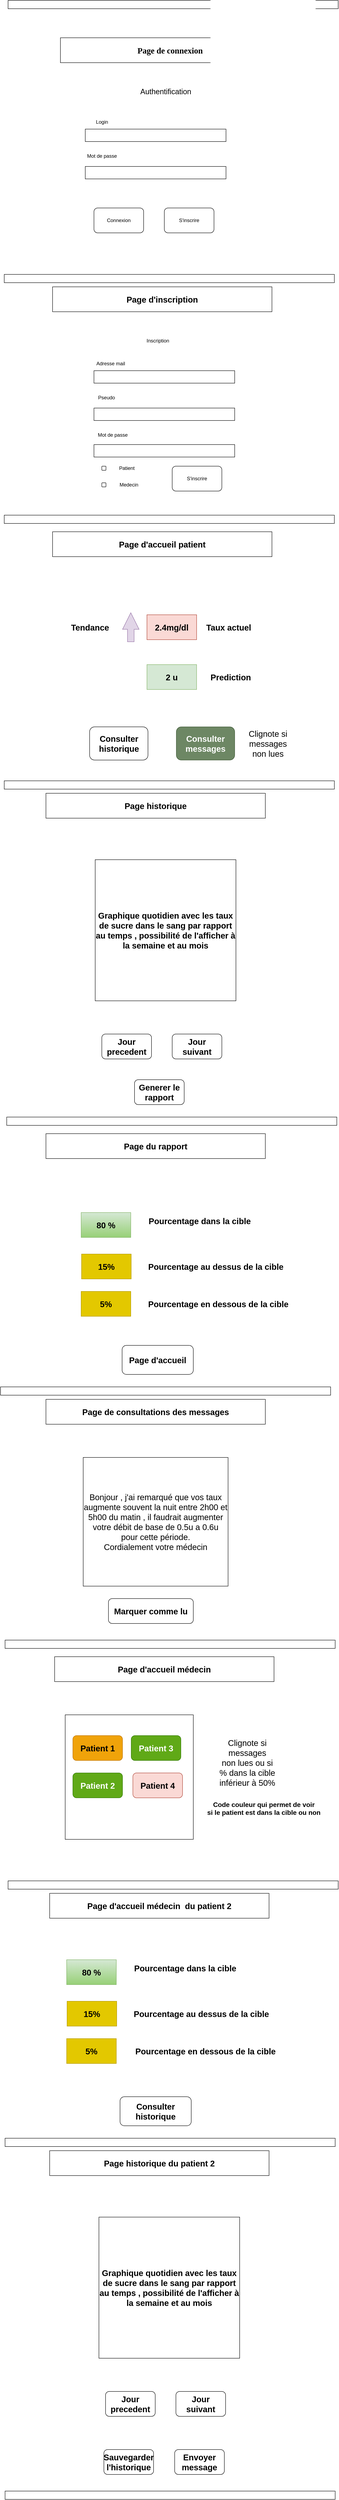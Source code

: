 <mxfile version="22.1.3" type="github">
  <diagram name="Page-1" id="kPUvN9GjsmARtYSSQU7i">
    <mxGraphModel dx="1434" dy="774" grid="1" gridSize="10" guides="1" tooltips="1" connect="1" arrows="1" fold="1" page="1" pageScale="1" pageWidth="827" pageHeight="8600" math="0" shadow="0">
      <root>
        <mxCell id="0" />
        <mxCell id="1" parent="0" />
        <mxCell id="C6v-fsJboWqxhK3RXxR4-1" value="&lt;font style=&quot;font-size: 20px;&quot; face=&quot;Times New Roman&quot;&gt;&lt;b&gt;Page de connexion &lt;br&gt;&lt;/b&gt;&lt;/font&gt;" style="rounded=0;whiteSpace=wrap;html=1;" parent="1" vertex="1">
          <mxGeometry x="149" y="250" width="530" height="60" as="geometry" />
        </mxCell>
        <mxCell id="C6v-fsJboWqxhK3RXxR4-2" value="&lt;font style=&quot;font-size: 18px;&quot;&gt;Authentification&lt;/font&gt;" style="text;html=1;align=center;verticalAlign=middle;resizable=0;points=[];autosize=1;strokeColor=none;fillColor=none;" parent="1" vertex="1">
          <mxGeometry x="328" y="360" width="150" height="40" as="geometry" />
        </mxCell>
        <mxCell id="C6v-fsJboWqxhK3RXxR4-4" value="Login" style="text;html=1;align=center;verticalAlign=middle;resizable=0;points=[];autosize=1;strokeColor=none;fillColor=none;" parent="1" vertex="1">
          <mxGeometry x="224" y="438" width="50" height="30" as="geometry" />
        </mxCell>
        <mxCell id="C6v-fsJboWqxhK3RXxR4-5" value="Mot de passe" style="text;html=1;align=center;verticalAlign=middle;resizable=0;points=[];autosize=1;strokeColor=none;fillColor=none;" parent="1" vertex="1">
          <mxGeometry x="199" y="520" width="100" height="30" as="geometry" />
        </mxCell>
        <mxCell id="C6v-fsJboWqxhK3RXxR4-6" value="" style="rounded=0;whiteSpace=wrap;html=1;" parent="1" vertex="1">
          <mxGeometry x="209" y="470" width="340" height="30" as="geometry" />
        </mxCell>
        <mxCell id="C6v-fsJboWqxhK3RXxR4-7" value="" style="rounded=0;whiteSpace=wrap;html=1;" parent="1" vertex="1">
          <mxGeometry x="209" y="560" width="340" height="30" as="geometry" />
        </mxCell>
        <mxCell id="C6v-fsJboWqxhK3RXxR4-8" value="Connexion" style="rounded=1;whiteSpace=wrap;html=1;" parent="1" vertex="1">
          <mxGeometry x="230" y="660" width="120" height="60" as="geometry" />
        </mxCell>
        <mxCell id="C6v-fsJboWqxhK3RXxR4-9" value="S&#39;inscrire" style="rounded=1;whiteSpace=wrap;html=1;" parent="1" vertex="1">
          <mxGeometry x="400" y="660" width="120" height="60" as="geometry" />
        </mxCell>
        <mxCell id="C6v-fsJboWqxhK3RXxR4-10" value="&lt;font style=&quot;font-size: 20px;&quot;&gt;&lt;b&gt;Page d&#39;inscription&lt;/b&gt;&lt;br&gt;&lt;/font&gt;" style="rounded=0;whiteSpace=wrap;html=1;" parent="1" vertex="1">
          <mxGeometry x="130" y="850" width="530" height="60" as="geometry" />
        </mxCell>
        <mxCell id="C6v-fsJboWqxhK3RXxR4-11" value="Inscription" style="text;html=1;align=center;verticalAlign=middle;resizable=0;points=[];autosize=1;strokeColor=none;fillColor=none;" parent="1" vertex="1">
          <mxGeometry x="344" y="965" width="80" height="30" as="geometry" />
        </mxCell>
        <mxCell id="C6v-fsJboWqxhK3RXxR4-12" value="Adresse mail" style="text;html=1;align=center;verticalAlign=middle;resizable=0;points=[];autosize=1;strokeColor=none;fillColor=none;" parent="1" vertex="1">
          <mxGeometry x="220" y="1020" width="100" height="30" as="geometry" />
        </mxCell>
        <mxCell id="C6v-fsJboWqxhK3RXxR4-13" value="Pseudo" style="text;html=1;align=center;verticalAlign=middle;resizable=0;points=[];autosize=1;strokeColor=none;fillColor=none;" parent="1" vertex="1">
          <mxGeometry x="225" y="1102" width="70" height="30" as="geometry" />
        </mxCell>
        <mxCell id="C6v-fsJboWqxhK3RXxR4-14" value="" style="rounded=0;whiteSpace=wrap;html=1;" parent="1" vertex="1">
          <mxGeometry x="230" y="1052" width="340" height="30" as="geometry" />
        </mxCell>
        <mxCell id="C6v-fsJboWqxhK3RXxR4-15" value="" style="rounded=0;whiteSpace=wrap;html=1;" parent="1" vertex="1">
          <mxGeometry x="230" y="1142" width="340" height="30" as="geometry" />
        </mxCell>
        <mxCell id="C6v-fsJboWqxhK3RXxR4-17" value="S&#39;inscrire" style="rounded=1;whiteSpace=wrap;html=1;" parent="1" vertex="1">
          <mxGeometry x="419" y="1282" width="120" height="60" as="geometry" />
        </mxCell>
        <mxCell id="C6v-fsJboWqxhK3RXxR4-18" value="Patient" style="text;html=1;align=center;verticalAlign=middle;resizable=0;points=[];autosize=1;strokeColor=none;fillColor=none;" parent="1" vertex="1">
          <mxGeometry x="279" y="1272" width="60" height="30" as="geometry" />
        </mxCell>
        <mxCell id="C6v-fsJboWqxhK3RXxR4-19" value="Medecin" style="text;html=1;align=center;verticalAlign=middle;resizable=0;points=[];autosize=1;strokeColor=none;fillColor=none;" parent="1" vertex="1">
          <mxGeometry x="279" y="1312" width="70" height="30" as="geometry" />
        </mxCell>
        <mxCell id="C6v-fsJboWqxhK3RXxR4-20" value="" style="rounded=1;whiteSpace=wrap;html=1;" parent="1" vertex="1">
          <mxGeometry x="249" y="1282" width="10" height="10" as="geometry" />
        </mxCell>
        <mxCell id="C6v-fsJboWqxhK3RXxR4-23" value="" style="rounded=1;whiteSpace=wrap;html=1;" parent="1" vertex="1">
          <mxGeometry x="249" y="1322" width="10" height="10" as="geometry" />
        </mxCell>
        <mxCell id="C6v-fsJboWqxhK3RXxR4-24" value="Mot de passe" style="text;html=1;align=center;verticalAlign=middle;resizable=0;points=[];autosize=1;strokeColor=none;fillColor=none;" parent="1" vertex="1">
          <mxGeometry x="225" y="1192" width="100" height="30" as="geometry" />
        </mxCell>
        <mxCell id="C6v-fsJboWqxhK3RXxR4-25" value="" style="rounded=0;whiteSpace=wrap;html=1;" parent="1" vertex="1">
          <mxGeometry x="230" y="1230" width="340" height="30" as="geometry" />
        </mxCell>
        <mxCell id="C6v-fsJboWqxhK3RXxR4-26" value="&lt;font style=&quot;font-size: 20px;&quot;&gt;&lt;b&gt;Page d&#39;accueil patient &lt;/b&gt;&lt;br&gt;&lt;/font&gt;" style="rounded=0;whiteSpace=wrap;html=1;" parent="1" vertex="1">
          <mxGeometry x="130" y="1440" width="530" height="60" as="geometry" />
        </mxCell>
        <mxCell id="C6v-fsJboWqxhK3RXxR4-28" value="&lt;font size=&quot;1&quot;&gt;&lt;b style=&quot;font-size: 20px;&quot;&gt;2.4mg/dl&lt;/b&gt;&lt;/font&gt;" style="whiteSpace=wrap;html=1;fillColor=#fad9d5;strokeColor=#ae4132;" parent="1" vertex="1">
          <mxGeometry x="358" y="1640" width="120" height="60" as="geometry" />
        </mxCell>
        <mxCell id="C6v-fsJboWqxhK3RXxR4-29" value="&lt;div style=&quot;font-size: 13px;&quot;&gt;&lt;font style=&quot;font-size: 20px;&quot;&gt;&lt;b&gt;Taux actuel&lt;/b&gt;&lt;/font&gt;&lt;/div&gt;" style="text;html=1;align=center;verticalAlign=middle;resizable=0;points=[];autosize=1;strokeColor=none;fillColor=none;" parent="1" vertex="1">
          <mxGeometry x="490" y="1650" width="130" height="40" as="geometry" />
        </mxCell>
        <mxCell id="C6v-fsJboWqxhK3RXxR4-33" value="" style="html=1;shadow=0;dashed=0;align=center;verticalAlign=middle;shape=mxgraph.arrows2.arrow;dy=0.6;dx=40;direction=north;notch=0;fillColor=#e1d5e7;strokeColor=#9673a6;" parent="1" vertex="1">
          <mxGeometry x="299" y="1635" width="40" height="70" as="geometry" />
        </mxCell>
        <mxCell id="C6v-fsJboWqxhK3RXxR4-37" value="&lt;font style=&quot;font-size: 20px;&quot;&gt;&lt;b&gt;Tendance&lt;/b&gt;&lt;/font&gt;" style="text;html=1;align=center;verticalAlign=middle;resizable=0;points=[];autosize=1;strokeColor=none;fillColor=none;" parent="1" vertex="1">
          <mxGeometry x="160" y="1650" width="120" height="40" as="geometry" />
        </mxCell>
        <mxCell id="C6v-fsJboWqxhK3RXxR4-38" value="&lt;font style=&quot;font-size: 20px;&quot;&gt;&lt;b&gt;2 u&lt;br&gt;&lt;/b&gt;&lt;/font&gt;" style="whiteSpace=wrap;html=1;fillColor=#d5e8d4;strokeColor=#82b366;" parent="1" vertex="1">
          <mxGeometry x="358" y="1760" width="120" height="60" as="geometry" />
        </mxCell>
        <mxCell id="C6v-fsJboWqxhK3RXxR4-39" value="&lt;font style=&quot;font-size: 20px;&quot;&gt;&lt;b&gt;Prediction &lt;br&gt;&lt;/b&gt;&lt;/font&gt;" style="text;html=1;align=center;verticalAlign=middle;resizable=0;points=[];autosize=1;strokeColor=none;fillColor=none;" parent="1" vertex="1">
          <mxGeometry x="500" y="1770" width="120" height="40" as="geometry" />
        </mxCell>
        <mxCell id="C6v-fsJboWqxhK3RXxR4-40" value="&lt;font style=&quot;font-size: 20px;&quot;&gt;&lt;b&gt;Consulter historique&lt;/b&gt;&lt;/font&gt;" style="rounded=1;whiteSpace=wrap;html=1;" parent="1" vertex="1">
          <mxGeometry x="219.5" y="1910" width="141" height="80" as="geometry" />
        </mxCell>
        <mxCell id="C6v-fsJboWqxhK3RXxR4-41" value="&lt;font style=&quot;font-size: 20px;&quot;&gt;&lt;b&gt;Page historique&lt;br&gt;&lt;/b&gt;&lt;/font&gt;" style="rounded=0;whiteSpace=wrap;html=1;" parent="1" vertex="1">
          <mxGeometry x="114" y="2070" width="530" height="60" as="geometry" />
        </mxCell>
        <mxCell id="C6v-fsJboWqxhK3RXxR4-42" value="&lt;font style=&quot;font-size: 20px;&quot;&gt;&lt;b&gt;Graphique quotidien avec les taux de sucre dans le sang par rapport au temps , possibilité de l&#39;afficher à la semaine et au mois&lt;br&gt;&lt;/b&gt;&lt;/font&gt;" style="whiteSpace=wrap;html=1;aspect=fixed;" parent="1" vertex="1">
          <mxGeometry x="233" y="2230" width="340" height="340" as="geometry" />
        </mxCell>
        <mxCell id="C6v-fsJboWqxhK3RXxR4-43" value="&lt;font style=&quot;font-size: 20px;&quot;&gt;&lt;b&gt;Jour precedent&lt;/b&gt;&lt;/font&gt;" style="rounded=1;whiteSpace=wrap;html=1;" parent="1" vertex="1">
          <mxGeometry x="249" y="2650" width="120" height="60" as="geometry" />
        </mxCell>
        <mxCell id="C6v-fsJboWqxhK3RXxR4-44" value="&lt;font style=&quot;font-size: 20px;&quot;&gt;&lt;b&gt;Jour suivant &lt;/b&gt;&lt;/font&gt;" style="rounded=1;whiteSpace=wrap;html=1;" parent="1" vertex="1">
          <mxGeometry x="419" y="2650" width="120" height="60" as="geometry" />
        </mxCell>
        <mxCell id="C6v-fsJboWqxhK3RXxR4-46" value="&lt;font style=&quot;font-size: 20px;&quot;&gt;&lt;b&gt;Generer le rapport &lt;/b&gt;&lt;/font&gt;" style="rounded=1;whiteSpace=wrap;html=1;" parent="1" vertex="1">
          <mxGeometry x="328" y="2760" width="120" height="60" as="geometry" />
        </mxCell>
        <mxCell id="C6v-fsJboWqxhK3RXxR4-48" value="&lt;font style=&quot;font-size: 20px;&quot;&gt;&lt;b&gt;Page du rapport&lt;br&gt;&lt;/b&gt;&lt;/font&gt;" style="rounded=0;whiteSpace=wrap;html=1;" parent="1" vertex="1">
          <mxGeometry x="114" y="2890" width="530" height="60" as="geometry" />
        </mxCell>
        <mxCell id="C6v-fsJboWqxhK3RXxR4-49" value="&lt;font style=&quot;font-size: 20px;&quot;&gt;&lt;b&gt;80 % &lt;/b&gt;&lt;/font&gt;" style="rounded=0;whiteSpace=wrap;html=1;fillColor=#d5e8d4;strokeColor=#82b366;gradientColor=#97d077;" parent="1" vertex="1">
          <mxGeometry x="199" y="3080" width="120" height="60" as="geometry" />
        </mxCell>
        <mxCell id="C6v-fsJboWqxhK3RXxR4-50" value="&lt;font style=&quot;font-size: 20px;&quot;&gt;&lt;b&gt;Pourcentage dans la cible&lt;/b&gt;&lt;/font&gt;" style="text;html=1;align=center;verticalAlign=middle;resizable=0;points=[];autosize=1;strokeColor=none;fillColor=none;" parent="1" vertex="1">
          <mxGeometry x="350" y="3080" width="270" height="40" as="geometry" />
        </mxCell>
        <mxCell id="C6v-fsJboWqxhK3RXxR4-51" value="&lt;font style=&quot;font-size: 20px;&quot;&gt;&lt;b&gt;5% &lt;/b&gt;&lt;/font&gt;" style="rounded=0;whiteSpace=wrap;html=1;fillColor=#e3c800;fontColor=#000000;strokeColor=#B09500;" parent="1" vertex="1">
          <mxGeometry x="199" y="3270" width="120" height="60" as="geometry" />
        </mxCell>
        <mxCell id="C6v-fsJboWqxhK3RXxR4-52" value="&lt;font style=&quot;font-size: 20px;&quot;&gt;&lt;b&gt;15% &lt;/b&gt;&lt;/font&gt;" style="rounded=0;whiteSpace=wrap;html=1;fillColor=#e3c800;fontColor=#000000;strokeColor=#B09500;" parent="1" vertex="1">
          <mxGeometry x="200" y="3180" width="120" height="60" as="geometry" />
        </mxCell>
        <mxCell id="C6v-fsJboWqxhK3RXxR4-53" value="&lt;font style=&quot;font-size: 20px;&quot;&gt;&lt;b&gt;Pourcentage au dessus de la cible &lt;br&gt;&lt;/b&gt;&lt;/font&gt;" style="text;html=1;align=center;verticalAlign=middle;resizable=0;points=[];autosize=1;strokeColor=none;fillColor=none;" parent="1" vertex="1">
          <mxGeometry x="349" y="3190" width="350" height="40" as="geometry" />
        </mxCell>
        <mxCell id="C6v-fsJboWqxhK3RXxR4-54" value="&lt;font style=&quot;font-size: 20px;&quot;&gt;&lt;b&gt;Pourcentage en dessous de la cible&lt;/b&gt;&lt;/font&gt;" style="text;html=1;align=center;verticalAlign=middle;resizable=0;points=[];autosize=1;strokeColor=none;fillColor=none;" parent="1" vertex="1">
          <mxGeometry x="350" y="3280" width="360" height="40" as="geometry" />
        </mxCell>
        <mxCell id="C6v-fsJboWqxhK3RXxR4-56" value="&lt;font style=&quot;font-size: 20px;&quot;&gt;&lt;b&gt;Page d&#39;accueil&lt;/b&gt;&lt;/font&gt;" style="rounded=1;whiteSpace=wrap;html=1;" parent="1" vertex="1">
          <mxGeometry x="298" y="3400" width="172" height="70" as="geometry" />
        </mxCell>
        <mxCell id="C6v-fsJboWqxhK3RXxR4-57" value="&lt;font style=&quot;font-size: 20px;&quot;&gt;&lt;b&gt;Consulter messages&lt;br&gt;&lt;/b&gt;&lt;/font&gt;" style="rounded=1;whiteSpace=wrap;html=1;fillColor=#6d8764;fontColor=#ffffff;strokeColor=#3A5431;" parent="1" vertex="1">
          <mxGeometry x="429" y="1910" width="141" height="80" as="geometry" />
        </mxCell>
        <mxCell id="C6v-fsJboWqxhK3RXxR4-58" value="&lt;font style=&quot;font-size: 20px;&quot;&gt;Clignote si &lt;br&gt;messages &lt;br&gt;non lues&lt;/font&gt;" style="text;html=1;align=center;verticalAlign=middle;resizable=0;points=[];autosize=1;strokeColor=none;fillColor=none;" parent="1" vertex="1">
          <mxGeometry x="590" y="1905" width="120" height="90" as="geometry" />
        </mxCell>
        <mxCell id="C6v-fsJboWqxhK3RXxR4-59" value="&lt;font style=&quot;font-size: 20px;&quot;&gt;&lt;b&gt;Page de consultations des messages&lt;br&gt;&lt;/b&gt;&lt;/font&gt;" style="rounded=0;whiteSpace=wrap;html=1;" parent="1" vertex="1">
          <mxGeometry x="114" y="3530" width="530" height="60" as="geometry" />
        </mxCell>
        <mxCell id="C6v-fsJboWqxhK3RXxR4-60" value="&lt;font style=&quot;font-size: 20px;&quot;&gt;Bonjour , j&#39;ai remarqué que vos taux augmente souvent la nuit entre 2h00 et 5h00 du matin , il faudrait augmenter votre débit de base de 0.5u a 0.6u pour cette période. &lt;br&gt;Cordialement votre médecin &lt;/font&gt;" style="rounded=0;whiteSpace=wrap;html=1;" parent="1" vertex="1">
          <mxGeometry x="204" y="3670" width="350" height="310" as="geometry" />
        </mxCell>
        <mxCell id="C6v-fsJboWqxhK3RXxR4-65" style="edgeStyle=orthogonalEdgeStyle;rounded=0;orthogonalLoop=1;jettySize=auto;html=1;exitX=0.5;exitY=1;exitDx=0;exitDy=0;" parent="1" edge="1">
          <mxGeometry relative="1" as="geometry">
            <mxPoint x="374" y="3950" as="sourcePoint" />
            <mxPoint x="374" y="3950" as="targetPoint" />
          </mxGeometry>
        </mxCell>
        <mxCell id="C6v-fsJboWqxhK3RXxR4-66" value="&lt;font style=&quot;font-size: 20px;&quot;&gt;&lt;b&gt;Marquer comme lu &lt;/b&gt;&lt;/font&gt;" style="rounded=1;whiteSpace=wrap;html=1;" parent="1" vertex="1">
          <mxGeometry x="265" y="4010" width="205" height="60" as="geometry" />
        </mxCell>
        <mxCell id="C6v-fsJboWqxhK3RXxR4-68" value="&lt;font style=&quot;font-size: 20px;&quot;&gt;&lt;b&gt;Page d&#39;accueil médecin &lt;/b&gt;&lt;br&gt;&lt;/font&gt;" style="rounded=0;whiteSpace=wrap;html=1;" parent="1" vertex="1">
          <mxGeometry x="135" y="4150" width="530" height="60" as="geometry" />
        </mxCell>
        <mxCell id="C6v-fsJboWqxhK3RXxR4-69" value="" style="rounded=0;whiteSpace=wrap;html=1;" parent="1" vertex="1">
          <mxGeometry x="160.5" y="4290" width="309.5" height="300" as="geometry" />
        </mxCell>
        <mxCell id="C6v-fsJboWqxhK3RXxR4-70" value="&lt;font style=&quot;font-size: 20px;&quot;&gt;&lt;b&gt;Patient 1&lt;/b&gt;&lt;/font&gt;" style="rounded=1;whiteSpace=wrap;html=1;fillColor=#f0a30a;fontColor=#000000;strokeColor=#BD7000;" parent="1" vertex="1">
          <mxGeometry x="179" y="4340" width="120" height="60" as="geometry" />
        </mxCell>
        <mxCell id="C6v-fsJboWqxhK3RXxR4-71" value="&lt;font style=&quot;font-size: 20px;&quot;&gt;&lt;b&gt;Patient 2&lt;br&gt;&lt;/b&gt;&lt;/font&gt;" style="rounded=1;whiteSpace=wrap;html=1;fillColor=#60a917;fontColor=#ffffff;strokeColor=#2D7600;" parent="1" vertex="1">
          <mxGeometry x="179" y="4430" width="120" height="60" as="geometry" />
        </mxCell>
        <mxCell id="C6v-fsJboWqxhK3RXxR4-72" value="&lt;b&gt;&lt;font style=&quot;font-size: 20px;&quot;&gt;Patient 3&lt;br&gt;&lt;/font&gt;&lt;/b&gt;" style="rounded=1;whiteSpace=wrap;html=1;fillColor=#60a917;fontColor=#ffffff;strokeColor=#2D7600;" parent="1" vertex="1">
          <mxGeometry x="320" y="4340" width="120" height="60" as="geometry" />
        </mxCell>
        <mxCell id="C6v-fsJboWqxhK3RXxR4-73" value="&lt;font style=&quot;font-size: 20px;&quot;&gt;&lt;b&gt;Patient 4&lt;/b&gt;&lt;/font&gt;" style="rounded=1;whiteSpace=wrap;html=1;fillColor=#fad9d5;strokeColor=#ae4132;" parent="1" vertex="1">
          <mxGeometry x="324" y="4430" width="120" height="60" as="geometry" />
        </mxCell>
        <mxCell id="C6v-fsJboWqxhK3RXxR4-74" value="&lt;font style=&quot;font-size: 20px;&quot;&gt;Clignote si &lt;br&gt;messages &lt;br&gt;non lues ou si&lt;br&gt; % dans la cible &lt;br&gt;inférieur à 50%&lt;br&gt;&lt;/font&gt;" style="text;html=1;align=center;verticalAlign=middle;resizable=0;points=[];autosize=1;strokeColor=none;fillColor=none;" parent="1" vertex="1">
          <mxGeometry x="520" y="4340" width="160" height="130" as="geometry" />
        </mxCell>
        <mxCell id="C6v-fsJboWqxhK3RXxR4-75" value="&lt;b&gt;&lt;font style=&quot;font-size: 16px;&quot;&gt;Code couleur qui permet de voir &lt;br&gt;&lt;/font&gt;&lt;/b&gt;&lt;div style=&quot;font-size: 16px;&quot;&gt;&lt;b&gt;&lt;font style=&quot;font-size: 16px;&quot;&gt;si le patient est dans la cible ou non&lt;/font&gt;&lt;/b&gt;&lt;/div&gt;&lt;div style=&quot;font-size: 16px;&quot;&gt;&lt;b&gt;&lt;font style=&quot;font-size: 16px;&quot;&gt;&lt;br&gt;&lt;/font&gt;&lt;/b&gt;&lt;/div&gt;" style="text;html=1;align=center;verticalAlign=middle;resizable=0;points=[];autosize=1;strokeColor=none;fillColor=none;" parent="1" vertex="1">
          <mxGeometry x="490" y="4490" width="300" height="70" as="geometry" />
        </mxCell>
        <mxCell id="C6v-fsJboWqxhK3RXxR4-76" value="&lt;font style=&quot;font-size: 20px;&quot;&gt;&lt;b&gt;Page d&#39;accueil médecin&amp;nbsp; du patient 2&lt;/b&gt;&lt;br&gt;&lt;/font&gt;" style="rounded=0;whiteSpace=wrap;html=1;" parent="1" vertex="1">
          <mxGeometry x="123" y="4720" width="530" height="60" as="geometry" />
        </mxCell>
        <mxCell id="C6v-fsJboWqxhK3RXxR4-77" value="&lt;font style=&quot;font-size: 20px;&quot;&gt;&lt;b&gt;80 % &lt;/b&gt;&lt;/font&gt;" style="rounded=0;whiteSpace=wrap;html=1;fillColor=#d5e8d4;strokeColor=#82b366;gradientColor=#97d077;" parent="1" vertex="1">
          <mxGeometry x="164" y="4880" width="120" height="60" as="geometry" />
        </mxCell>
        <mxCell id="C6v-fsJboWqxhK3RXxR4-78" value="&lt;font style=&quot;font-size: 20px;&quot;&gt;&lt;b&gt;Pourcentage dans la cible&lt;/b&gt;&lt;/font&gt;" style="text;html=1;align=center;verticalAlign=middle;resizable=0;points=[];autosize=1;strokeColor=none;fillColor=none;" parent="1" vertex="1">
          <mxGeometry x="315" y="4880" width="270" height="40" as="geometry" />
        </mxCell>
        <mxCell id="C6v-fsJboWqxhK3RXxR4-79" value="&lt;font style=&quot;font-size: 20px;&quot;&gt;&lt;b&gt;5% &lt;/b&gt;&lt;/font&gt;" style="rounded=0;whiteSpace=wrap;html=1;fillColor=#e3c800;fontColor=#000000;strokeColor=#B09500;" parent="1" vertex="1">
          <mxGeometry x="164" y="5070" width="120" height="60" as="geometry" />
        </mxCell>
        <mxCell id="C6v-fsJboWqxhK3RXxR4-80" value="&lt;font style=&quot;font-size: 20px;&quot;&gt;&lt;b&gt;15% &lt;/b&gt;&lt;/font&gt;" style="rounded=0;whiteSpace=wrap;html=1;fillColor=#e3c800;fontColor=#000000;strokeColor=#B09500;" parent="1" vertex="1">
          <mxGeometry x="165" y="4980" width="120" height="60" as="geometry" />
        </mxCell>
        <mxCell id="C6v-fsJboWqxhK3RXxR4-81" value="&lt;font style=&quot;font-size: 20px;&quot;&gt;&lt;b&gt;Pourcentage au dessus de la cible &lt;br&gt;&lt;/b&gt;&lt;/font&gt;" style="text;html=1;align=center;verticalAlign=middle;resizable=0;points=[];autosize=1;strokeColor=none;fillColor=none;" parent="1" vertex="1">
          <mxGeometry x="314" y="4990" width="350" height="40" as="geometry" />
        </mxCell>
        <mxCell id="C6v-fsJboWqxhK3RXxR4-82" value="&lt;font style=&quot;font-size: 20px;&quot;&gt;&lt;b&gt;Consulter historique&lt;br&gt;&lt;/b&gt;&lt;/font&gt;" style="rounded=1;whiteSpace=wrap;html=1;" parent="1" vertex="1">
          <mxGeometry x="293" y="5210" width="172" height="70" as="geometry" />
        </mxCell>
        <mxCell id="C6v-fsJboWqxhK3RXxR4-83" value="&lt;font style=&quot;font-size: 20px;&quot;&gt;&lt;b&gt;Pourcentage en dessous de la cible&lt;/b&gt;&lt;/font&gt;" style="text;html=1;align=center;verticalAlign=middle;resizable=0;points=[];autosize=1;strokeColor=none;fillColor=none;" parent="1" vertex="1">
          <mxGeometry x="319" y="5080" width="360" height="40" as="geometry" />
        </mxCell>
        <mxCell id="C6v-fsJboWqxhK3RXxR4-84" value="&lt;font style=&quot;font-size: 20px;&quot;&gt;&lt;b&gt;Page historique du patient 2 &lt;br&gt;&lt;/b&gt;&lt;/font&gt;" style="rounded=0;whiteSpace=wrap;html=1;" parent="1" vertex="1">
          <mxGeometry x="123" y="5340" width="530" height="60" as="geometry" />
        </mxCell>
        <mxCell id="C6v-fsJboWqxhK3RXxR4-85" value="&lt;font style=&quot;font-size: 20px;&quot;&gt;&lt;b&gt;Graphique quotidien avec les taux de sucre dans le sang par rapport au temps , possibilité de l&#39;afficher à la semaine et au mois&lt;br&gt;&lt;/b&gt;&lt;/font&gt;" style="whiteSpace=wrap;html=1;aspect=fixed;" parent="1" vertex="1">
          <mxGeometry x="242" y="5500" width="340" height="340" as="geometry" />
        </mxCell>
        <mxCell id="C6v-fsJboWqxhK3RXxR4-86" value="&lt;font style=&quot;font-size: 20px;&quot;&gt;&lt;b&gt;Jour precedent&lt;/b&gt;&lt;/font&gt;" style="rounded=1;whiteSpace=wrap;html=1;" parent="1" vertex="1">
          <mxGeometry x="258" y="5920" width="120" height="60" as="geometry" />
        </mxCell>
        <mxCell id="C6v-fsJboWqxhK3RXxR4-87" value="&lt;font style=&quot;font-size: 20px;&quot;&gt;&lt;b&gt;Jour suivant &lt;/b&gt;&lt;/font&gt;" style="rounded=1;whiteSpace=wrap;html=1;" parent="1" vertex="1">
          <mxGeometry x="428" y="5920" width="120" height="60" as="geometry" />
        </mxCell>
        <mxCell id="C6v-fsJboWqxhK3RXxR4-88" value="&lt;font style=&quot;font-size: 20px;&quot;&gt;&lt;b&gt;Sauvegarder l&#39;historique&lt;br&gt;&lt;/b&gt;&lt;/font&gt;" style="rounded=1;whiteSpace=wrap;html=1;" parent="1" vertex="1">
          <mxGeometry x="254" y="6060" width="120" height="60" as="geometry" />
        </mxCell>
        <mxCell id="C6v-fsJboWqxhK3RXxR4-90" value="&lt;font style=&quot;font-size: 20px;&quot;&gt;&lt;b&gt;Envoyer message&lt;br&gt;&lt;/b&gt;&lt;/font&gt;" style="rounded=1;whiteSpace=wrap;html=1;" parent="1" vertex="1">
          <mxGeometry x="425" y="6060" width="120" height="60" as="geometry" />
        </mxCell>
        <mxCell id="RN7fMvFxSQvm4MaPCskb-4" value="" style="rounded=0;whiteSpace=wrap;html=1;" vertex="1" parent="1">
          <mxGeometry x="22.5" y="160" width="797.5" height="20" as="geometry" />
        </mxCell>
        <mxCell id="RN7fMvFxSQvm4MaPCskb-5" value="" style="rounded=0;whiteSpace=wrap;html=1;" vertex="1" parent="1">
          <mxGeometry x="13.25" y="820" width="797.5" height="20" as="geometry" />
        </mxCell>
        <mxCell id="RN7fMvFxSQvm4MaPCskb-6" value="" style="rounded=0;whiteSpace=wrap;html=1;" vertex="1" parent="1">
          <mxGeometry x="13.25" y="1400" width="797.5" height="20" as="geometry" />
        </mxCell>
        <mxCell id="RN7fMvFxSQvm4MaPCskb-7" value="" style="rounded=0;whiteSpace=wrap;html=1;" vertex="1" parent="1">
          <mxGeometry x="13.25" y="2040" width="797.5" height="20" as="geometry" />
        </mxCell>
        <mxCell id="RN7fMvFxSQvm4MaPCskb-8" value="" style="rounded=0;whiteSpace=wrap;html=1;" vertex="1" parent="1">
          <mxGeometry x="19.25" y="2850" width="797.5" height="20" as="geometry" />
        </mxCell>
        <mxCell id="RN7fMvFxSQvm4MaPCskb-9" value="" style="rounded=0;whiteSpace=wrap;html=1;" vertex="1" parent="1">
          <mxGeometry x="4.25" y="3500" width="797.5" height="20" as="geometry" />
        </mxCell>
        <mxCell id="RN7fMvFxSQvm4MaPCskb-10" value="" style="rounded=0;whiteSpace=wrap;html=1;" vertex="1" parent="1">
          <mxGeometry x="15.25" y="4110" width="797.5" height="20" as="geometry" />
        </mxCell>
        <mxCell id="RN7fMvFxSQvm4MaPCskb-11" value="" style="rounded=0;whiteSpace=wrap;html=1;" vertex="1" parent="1">
          <mxGeometry x="22.5" y="4690" width="797.5" height="20" as="geometry" />
        </mxCell>
        <mxCell id="RN7fMvFxSQvm4MaPCskb-12" value="" style="rounded=0;whiteSpace=wrap;html=1;" vertex="1" parent="1">
          <mxGeometry x="15.25" y="5310" width="797.5" height="20" as="geometry" />
        </mxCell>
        <mxCell id="RN7fMvFxSQvm4MaPCskb-13" value="" style="rounded=0;whiteSpace=wrap;html=1;" vertex="1" parent="1">
          <mxGeometry x="15.25" y="6160" width="797.5" height="20" as="geometry" />
        </mxCell>
      </root>
    </mxGraphModel>
  </diagram>
</mxfile>
